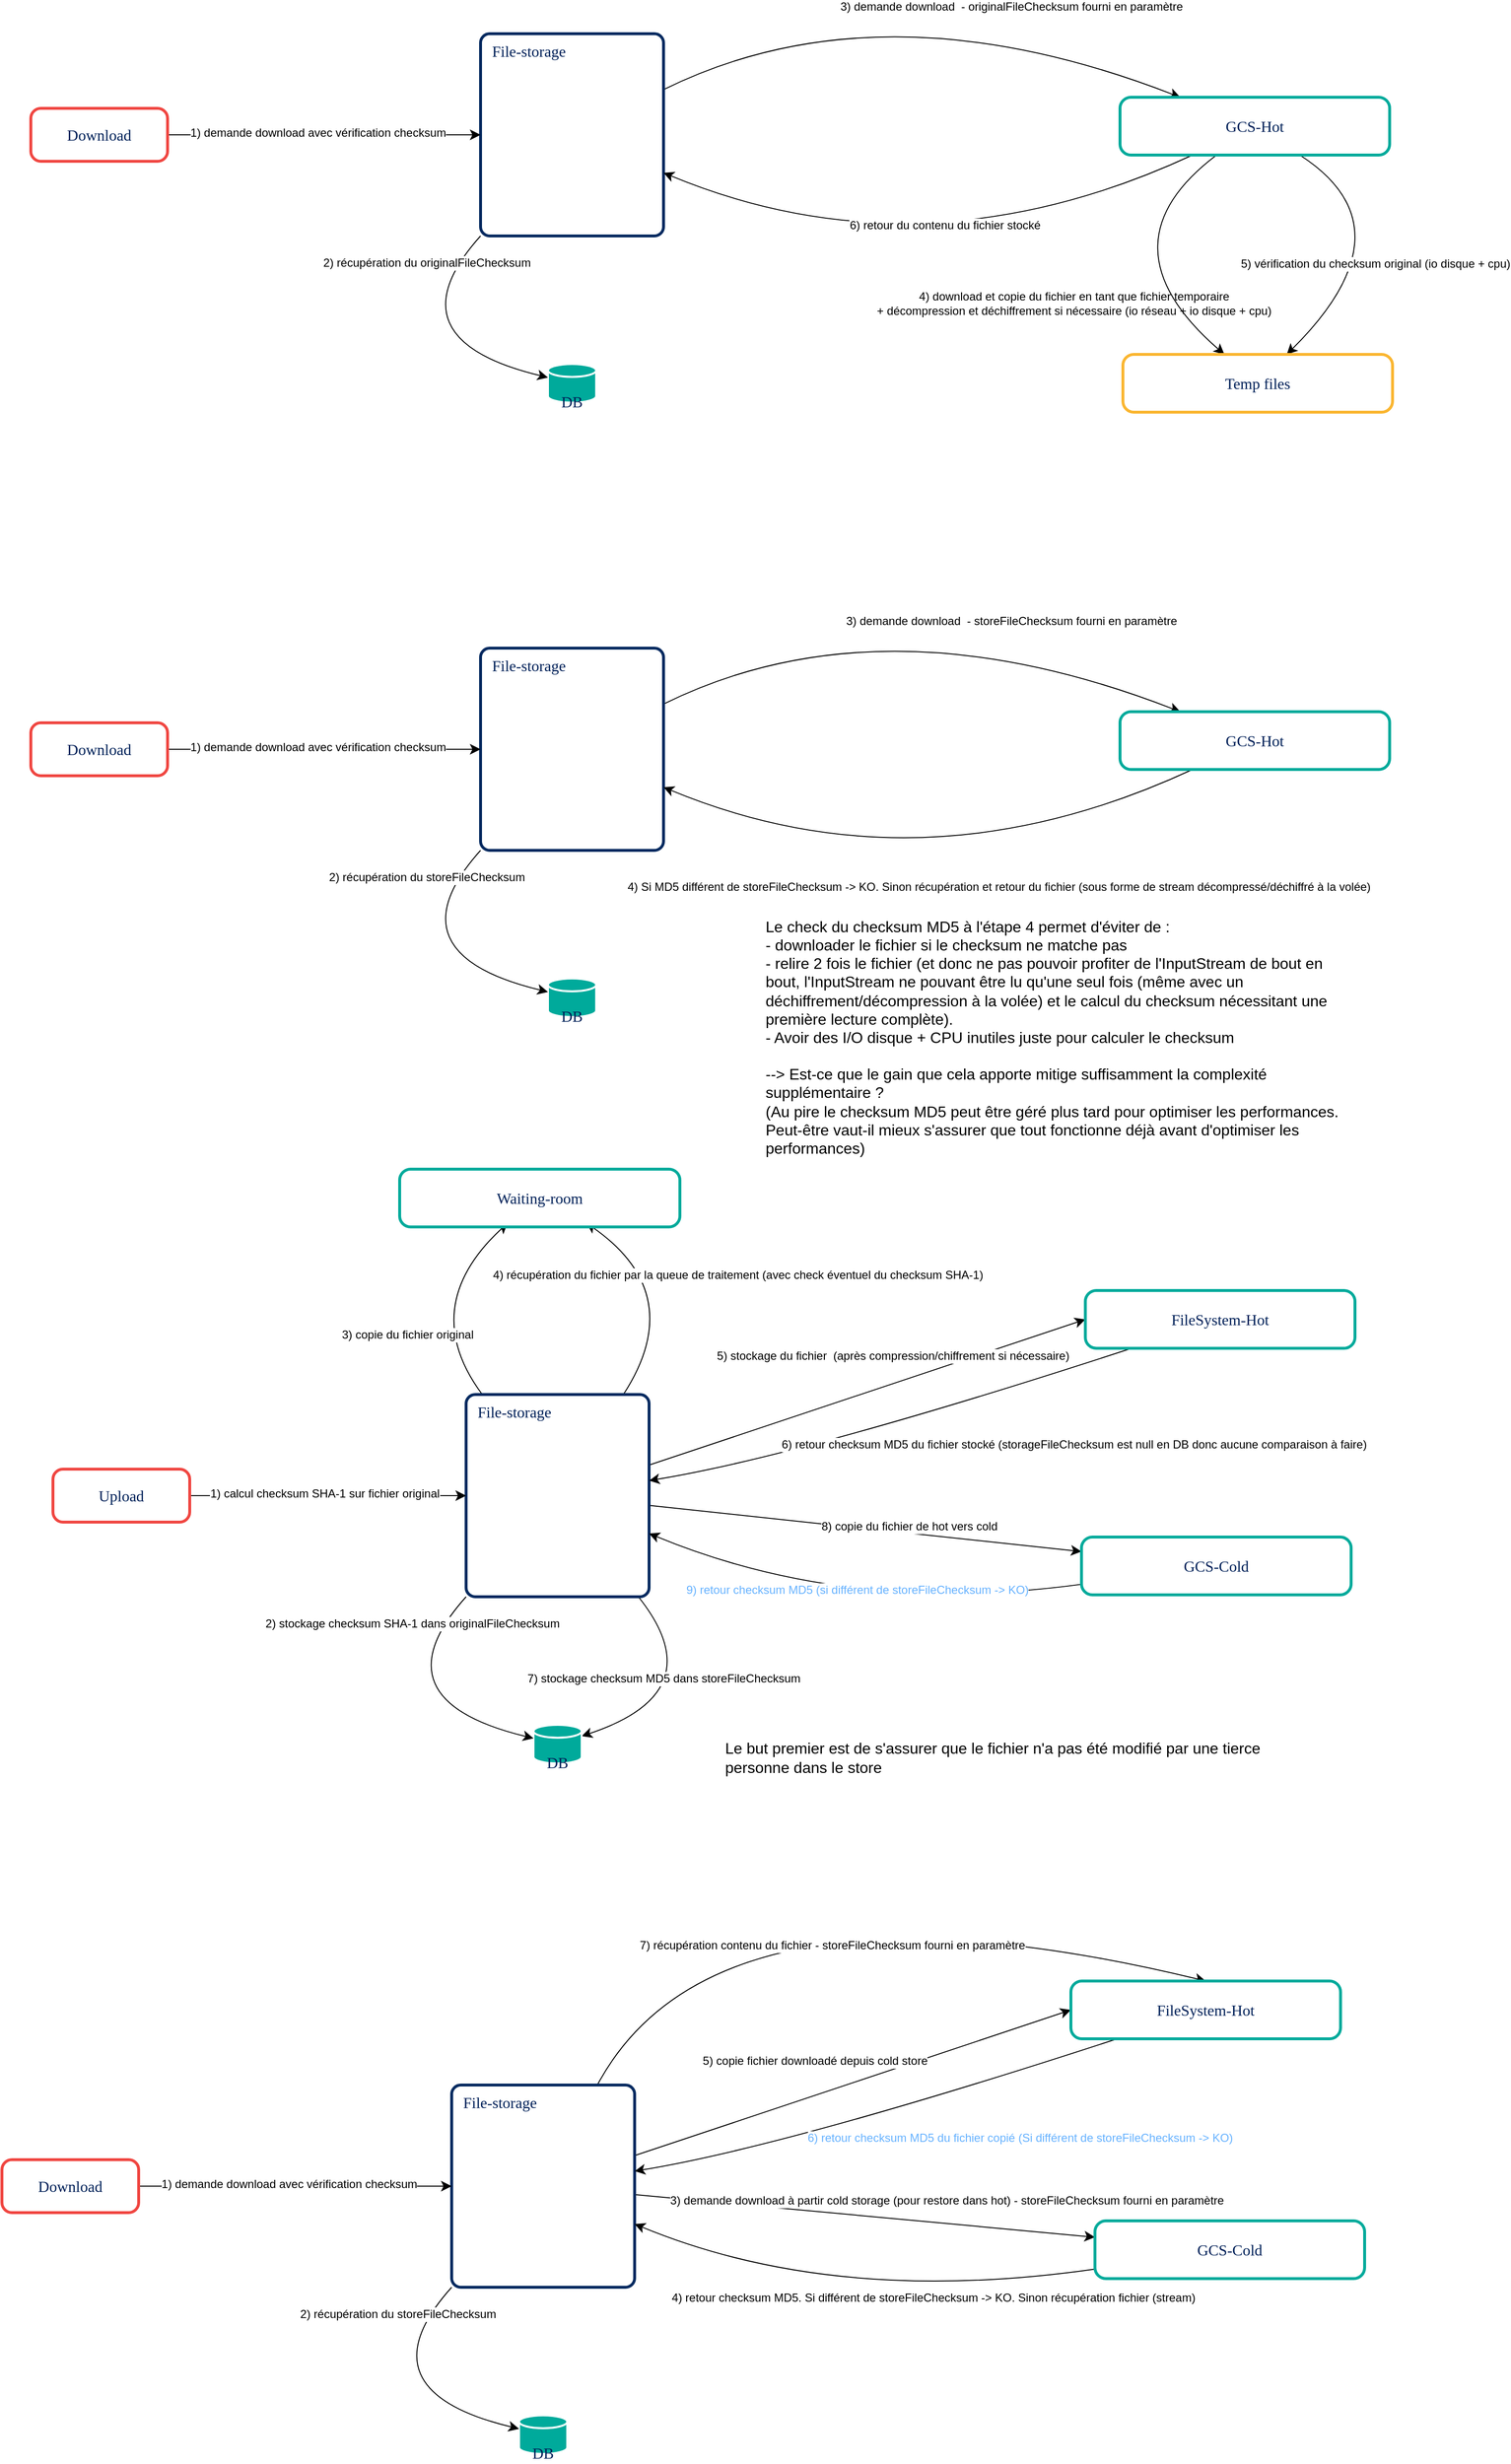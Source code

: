 <mxfile version="24.8.3">
  <diagram name="Page-1" id="aEC1pFzfvVVUaIhpc6jD">
    <mxGraphModel dx="7674" dy="5192" grid="0" gridSize="10" guides="1" tooltips="1" connect="1" arrows="1" fold="1" page="0" pageScale="1" pageWidth="827" pageHeight="1169" math="0" shadow="0">
      <root>
        <mxCell id="0" />
        <mxCell id="1" parent="0" />
        <mxCell id="YbTp-LDWos9JZ0LRHWmP-6" style="edgeStyle=none;curved=1;rounded=0;orthogonalLoop=1;jettySize=auto;html=1;entryX=0;entryY=0.5;entryDx=0;entryDy=0;fontSize=12;startSize=8;endSize=8;" parent="1" source="YbTp-LDWos9JZ0LRHWmP-3" target="YbTp-LDWos9JZ0LRHWmP-4" edge="1">
          <mxGeometry relative="1" as="geometry" />
        </mxCell>
        <mxCell id="YbTp-LDWos9JZ0LRHWmP-19" value="5) stockage du fichier&amp;nbsp; (après compression/chiffrement si nécessaire)" style="edgeLabel;html=1;align=center;verticalAlign=middle;resizable=0;points=[];fontSize=12;" parent="YbTp-LDWos9JZ0LRHWmP-6" vertex="1" connectable="0">
          <mxGeometry x="-0.116" y="1" relative="1" as="geometry">
            <mxPoint x="53" y="-46" as="offset" />
          </mxGeometry>
        </mxCell>
        <mxCell id="YbTp-LDWos9JZ0LRHWmP-17" style="edgeStyle=none;curved=1;rounded=0;orthogonalLoop=1;jettySize=auto;html=1;fontSize=12;startSize=8;endSize=8;entryX=0.385;entryY=0.933;entryDx=0;entryDy=0;entryPerimeter=0;" parent="1" source="YbTp-LDWos9JZ0LRHWmP-3" target="YbTp-LDWos9JZ0LRHWmP-14" edge="1">
          <mxGeometry relative="1" as="geometry">
            <mxPoint x="-4784" y="-2710" as="targetPoint" />
            <Array as="points">
              <mxPoint x="-4912" y="-2627" />
            </Array>
          </mxGeometry>
        </mxCell>
        <mxCell id="YbTp-LDWos9JZ0LRHWmP-18" value="3) copie du fichier original" style="edgeLabel;html=1;align=center;verticalAlign=middle;resizable=0;points=[];fontSize=12;" parent="YbTp-LDWos9JZ0LRHWmP-17" vertex="1" connectable="0">
          <mxGeometry x="0.264" relative="1" as="geometry">
            <mxPoint x="-39" y="55" as="offset" />
          </mxGeometry>
        </mxCell>
        <mxCell id="YbTp-LDWos9JZ0LRHWmP-20" style="edgeStyle=none;curved=1;rounded=0;orthogonalLoop=1;jettySize=auto;html=1;fontSize=12;startSize=8;endSize=8;" parent="1" source="YbTp-LDWos9JZ0LRHWmP-3" target="YbTp-LDWos9JZ0LRHWmP-5" edge="1">
          <mxGeometry relative="1" as="geometry" />
        </mxCell>
        <mxCell id="YbTp-LDWos9JZ0LRHWmP-21" value="8) copie du fichier de hot vers cold" style="edgeLabel;html=1;align=center;verticalAlign=middle;resizable=0;points=[];fontSize=12;" parent="YbTp-LDWos9JZ0LRHWmP-20" vertex="1" connectable="0">
          <mxGeometry x="0.34" y="1" relative="1" as="geometry">
            <mxPoint x="-31" y="-9" as="offset" />
          </mxGeometry>
        </mxCell>
        <mxCell id="YbTp-LDWos9JZ0LRHWmP-29" style="edgeStyle=none;curved=1;rounded=0;orthogonalLoop=1;jettySize=auto;html=1;fontSize=12;startSize=8;endSize=8;" parent="1" source="YbTp-LDWos9JZ0LRHWmP-3" target="YbTp-LDWos9JZ0LRHWmP-23" edge="1">
          <mxGeometry relative="1" as="geometry">
            <Array as="points">
              <mxPoint x="-4603" y="-2227" />
            </Array>
          </mxGeometry>
        </mxCell>
        <mxCell id="YbTp-LDWos9JZ0LRHWmP-30" value="7) stockage checksum MD5 dans storeFileChecksum" style="edgeLabel;html=1;align=center;verticalAlign=middle;resizable=0;points=[];fontSize=12;" parent="YbTp-LDWos9JZ0LRHWmP-29" vertex="1" connectable="0">
          <mxGeometry x="0.269" y="-30" relative="1" as="geometry">
            <mxPoint as="offset" />
          </mxGeometry>
        </mxCell>
        <mxCell id="YbTp-LDWos9JZ0LRHWmP-63" style="edgeStyle=none;curved=1;rounded=0;orthogonalLoop=1;jettySize=auto;html=1;entryX=0.667;entryY=0.933;entryDx=0;entryDy=0;fontSize=12;startSize=8;endSize=8;entryPerimeter=0;" parent="1" source="YbTp-LDWos9JZ0LRHWmP-3" target="YbTp-LDWos9JZ0LRHWmP-14" edge="1">
          <mxGeometry relative="1" as="geometry">
            <Array as="points">
              <mxPoint x="-4630" y="-2640" />
            </Array>
          </mxGeometry>
        </mxCell>
        <mxCell id="YbTp-LDWos9JZ0LRHWmP-64" value="4) récupération du fichier par la queue de traitement (avec check éventuel du checksum SHA-1)" style="edgeLabel;html=1;align=center;verticalAlign=middle;resizable=0;points=[];fontSize=12;" parent="YbTp-LDWos9JZ0LRHWmP-63" vertex="1" connectable="0">
          <mxGeometry x="0.306" y="24" relative="1" as="geometry">
            <mxPoint x="98" y="-16" as="offset" />
          </mxGeometry>
        </mxCell>
        <mxCell id="YbTp-LDWos9JZ0LRHWmP-3" value="File-storage" style="rounded=1;whiteSpace=wrap;html=1;strokeColor=#042a60;strokeWidth=3;arcSize=5;fontFamily=Poppins;fontSource=https%3A%2F%2Ffonts.googleapis.com%2Fcss%3Ffamily%3DPoppins;fontSize=16;fontColor=#002058;fontStyle=0;labelBackgroundColor=none;labelBorderColor=none;verticalAlign=top;align=left;spacingRight=0;spacingLeft=10;spacingTop=2;fillColor=#FFFFFF;" parent="1" vertex="1">
          <mxGeometry x="-4861" y="-2536" width="190" height="210" as="geometry" />
        </mxCell>
        <mxCell id="YbTp-LDWos9JZ0LRHWmP-22" style="edgeStyle=none;curved=1;rounded=0;orthogonalLoop=1;jettySize=auto;html=1;fontSize=12;startSize=8;endSize=8;" parent="1" source="YbTp-LDWos9JZ0LRHWmP-4" target="YbTp-LDWos9JZ0LRHWmP-3" edge="1">
          <mxGeometry relative="1" as="geometry">
            <Array as="points">
              <mxPoint x="-4510" y="-2473" />
            </Array>
          </mxGeometry>
        </mxCell>
        <mxCell id="YbTp-LDWos9JZ0LRHWmP-28" value="6) retour checksum MD5 du fichier stocké (storageFileChecksum est null en DB donc aucune comparaison à faire)" style="edgeLabel;html=1;align=center;verticalAlign=middle;resizable=0;points=[];fontSize=12;" parent="YbTp-LDWos9JZ0LRHWmP-22" vertex="1" connectable="0">
          <mxGeometry x="-0.277" relative="1" as="geometry">
            <mxPoint x="119" y="41" as="offset" />
          </mxGeometry>
        </mxCell>
        <mxCell id="YbTp-LDWos9JZ0LRHWmP-4" value="FileSystem-Hot" style="rounded=1;whiteSpace=wrap;html=1;strokeColor=#00AA9B;strokeWidth=3;arcSize=19;fontFamily=Poppins;fontSource=https%3A%2F%2Ffonts.googleapis.com%2Fcss%3Ffamily%3DPoppins;fontSize=16;fontColor=#002058;fontStyle=0;labelBackgroundColor=none;labelBorderColor=none;" parent="1" vertex="1">
          <mxGeometry x="-4218" y="-2644" width="280" height="60" as="geometry" />
        </mxCell>
        <mxCell id="YbTp-LDWos9JZ0LRHWmP-31" style="edgeStyle=none;curved=1;rounded=0;orthogonalLoop=1;jettySize=auto;html=1;fontSize=12;startSize=8;endSize=8;" parent="1" source="YbTp-LDWos9JZ0LRHWmP-5" target="YbTp-LDWos9JZ0LRHWmP-3" edge="1">
          <mxGeometry relative="1" as="geometry">
            <Array as="points">
              <mxPoint x="-4464" y="-2306" />
            </Array>
          </mxGeometry>
        </mxCell>
        <mxCell id="YbTp-LDWos9JZ0LRHWmP-32" value="9) retour checksum MD5 (si différent de storeFileChecksum -&amp;gt; KO)" style="edgeLabel;html=1;align=center;verticalAlign=middle;resizable=0;points=[];fontSize=12;fontColor=#66B2FF;" parent="YbTp-LDWos9JZ0LRHWmP-31" vertex="1" connectable="0">
          <mxGeometry x="-0.011" y="-26" relative="1" as="geometry">
            <mxPoint as="offset" />
          </mxGeometry>
        </mxCell>
        <mxCell id="YbTp-LDWos9JZ0LRHWmP-5" value="GCS-Cold" style="rounded=1;whiteSpace=wrap;html=1;strokeColor=#00AA9B;strokeWidth=3;arcSize=19;fontFamily=Poppins;fontSource=https%3A%2F%2Ffonts.googleapis.com%2Fcss%3Ffamily%3DPoppins;fontSize=16;fontColor=#002058;fontStyle=0;labelBackgroundColor=none;labelBorderColor=none;" parent="1" vertex="1">
          <mxGeometry x="-4222" y="-2388" width="280" height="60" as="geometry" />
        </mxCell>
        <mxCell id="YbTp-LDWos9JZ0LRHWmP-15" style="edgeStyle=none;curved=1;rounded=0;orthogonalLoop=1;jettySize=auto;html=1;fontSize=12;startSize=8;endSize=8;" parent="1" source="YbTp-LDWos9JZ0LRHWmP-13" target="YbTp-LDWos9JZ0LRHWmP-3" edge="1">
          <mxGeometry relative="1" as="geometry" />
        </mxCell>
        <mxCell id="YbTp-LDWos9JZ0LRHWmP-16" value="1) calcul checksum SHA-1 sur fichier original" style="edgeLabel;html=1;align=center;verticalAlign=middle;resizable=0;points=[];fontSize=12;" parent="YbTp-LDWos9JZ0LRHWmP-15" vertex="1" connectable="0">
          <mxGeometry x="0.36" y="-2" relative="1" as="geometry">
            <mxPoint x="-55" y="-4" as="offset" />
          </mxGeometry>
        </mxCell>
        <mxCell id="YbTp-LDWos9JZ0LRHWmP-13" value="Upload" style="rounded=1;whiteSpace=wrap;html=1;strokeColor=#F04641;strokeWidth=3;arcSize=19;fontFamily=Poppins;fontSource=https%3A%2F%2Ffonts.googleapis.com%2Fcss%3Ffamily%3DPoppins;fontSize=16;fontColor=#002058;fontStyle=0;labelBackgroundColor=none;labelBorderColor=none;" parent="1" vertex="1">
          <mxGeometry x="-5290" y="-2458.5" width="142" height="55" as="geometry" />
        </mxCell>
        <mxCell id="YbTp-LDWos9JZ0LRHWmP-14" value="Waiting-room" style="rounded=1;whiteSpace=wrap;html=1;strokeColor=#00AA9B;strokeWidth=3;arcSize=19;fontFamily=Poppins;fontSource=https%3A%2F%2Ffonts.googleapis.com%2Fcss%3Ffamily%3DPoppins;fontSize=16;fontColor=#002058;fontStyle=0;labelBackgroundColor=none;labelBorderColor=none;" parent="1" vertex="1">
          <mxGeometry x="-4930" y="-2770" width="291" height="60" as="geometry" />
        </mxCell>
        <mxCell id="YbTp-LDWos9JZ0LRHWmP-23" value="" style="strokeWidth=2;html=1;shape=mxgraph.flowchart.database;whiteSpace=wrap;rounded=1;fontFamily=Helvetica;fontSource=https%3A%2F%2Ffonts.googleapis.com%2Fcss%3Ffamily%3DAverage%2BSans;fontSize=12;fontColor=default;fontStyle=0;strokeColor=#FFFFFF;arcSize=50;fillColor=#00AA9B;" parent="1" vertex="1">
          <mxGeometry x="-4791" y="-2193" width="50" height="40" as="geometry" />
        </mxCell>
        <mxCell id="YbTp-LDWos9JZ0LRHWmP-24" value="DB" style="text;html=1;strokeColor=none;fillColor=none;align=center;verticalAlign=middle;whiteSpace=wrap;rounded=0;fontFamily=Poppins;fontSource=https%3A%2F%2Ffonts.googleapis.com%2Fcss%3Ffamily%3DPoppins;fontColor=#002058;fontSize=16;fontStyle=0" parent="1" vertex="1">
          <mxGeometry x="-4806" y="-2164" width="80" height="20" as="geometry" />
        </mxCell>
        <mxCell id="YbTp-LDWos9JZ0LRHWmP-26" style="edgeStyle=none;curved=1;rounded=0;orthogonalLoop=1;jettySize=auto;html=1;fontSize=12;startSize=8;endSize=8;exitX=0;exitY=1;exitDx=0;exitDy=0;" parent="1" source="YbTp-LDWos9JZ0LRHWmP-3" target="YbTp-LDWos9JZ0LRHWmP-23" edge="1">
          <mxGeometry relative="1" as="geometry">
            <mxPoint x="-4894.91" y="-2315" as="sourcePoint" />
            <mxPoint x="-4827" y="-2182" as="targetPoint" />
            <Array as="points">
              <mxPoint x="-4957" y="-2219" />
            </Array>
          </mxGeometry>
        </mxCell>
        <mxCell id="YbTp-LDWos9JZ0LRHWmP-27" value="2) stockage checksum SHA-1 dans originalFileChecksum" style="edgeLabel;html=1;align=center;verticalAlign=middle;resizable=0;points=[];fontSize=12;" parent="YbTp-LDWos9JZ0LRHWmP-26" vertex="1" connectable="0">
          <mxGeometry x="-0.324" y="3" relative="1" as="geometry">
            <mxPoint x="13" y="-54" as="offset" />
          </mxGeometry>
        </mxCell>
        <mxCell id="YbTp-LDWos9JZ0LRHWmP-36" style="edgeStyle=none;curved=1;rounded=0;orthogonalLoop=1;jettySize=auto;html=1;entryX=0;entryY=0.5;entryDx=0;entryDy=0;fontSize=12;startSize=8;endSize=8;" parent="1" source="YbTp-LDWos9JZ0LRHWmP-44" target="YbTp-LDWos9JZ0LRHWmP-47" edge="1">
          <mxGeometry relative="1" as="geometry" />
        </mxCell>
        <mxCell id="YbTp-LDWos9JZ0LRHWmP-37" value="5) copie fichier downloadé depuis cold store" style="edgeLabel;html=1;align=center;verticalAlign=middle;resizable=0;points=[];fontSize=12;" parent="YbTp-LDWos9JZ0LRHWmP-36" vertex="1" connectable="0">
          <mxGeometry x="-0.116" y="1" relative="1" as="geometry">
            <mxPoint x="-13" y="-31" as="offset" />
          </mxGeometry>
        </mxCell>
        <mxCell id="YbTp-LDWos9JZ0LRHWmP-40" style="edgeStyle=none;curved=1;rounded=0;orthogonalLoop=1;jettySize=auto;html=1;fontSize=12;startSize=8;endSize=8;" parent="1" source="YbTp-LDWos9JZ0LRHWmP-44" target="YbTp-LDWos9JZ0LRHWmP-50" edge="1">
          <mxGeometry relative="1" as="geometry" />
        </mxCell>
        <mxCell id="YbTp-LDWos9JZ0LRHWmP-41" value="3) demande download à partir cold storage (pour restore dans hot) - storeFileChecksum fourni en paramètre" style="edgeLabel;html=1;align=center;verticalAlign=middle;resizable=0;points=[];fontSize=12;" parent="YbTp-LDWos9JZ0LRHWmP-40" vertex="1" connectable="0">
          <mxGeometry x="0.34" y="1" relative="1" as="geometry">
            <mxPoint x="4" y="-23" as="offset" />
          </mxGeometry>
        </mxCell>
        <mxCell id="YbTp-LDWos9JZ0LRHWmP-65" style="edgeStyle=none;curved=1;rounded=0;orthogonalLoop=1;jettySize=auto;html=1;entryX=0.5;entryY=0;entryDx=0;entryDy=0;fontSize=12;startSize=8;endSize=8;" parent="1" source="YbTp-LDWos9JZ0LRHWmP-44" target="YbTp-LDWos9JZ0LRHWmP-47" edge="1">
          <mxGeometry relative="1" as="geometry">
            <Array as="points">
              <mxPoint x="-4601" y="-2050" />
            </Array>
          </mxGeometry>
        </mxCell>
        <mxCell id="YbTp-LDWos9JZ0LRHWmP-66" value="7) récupération contenu du fichier - storeFileChecksum fourni en paramètre" style="edgeLabel;html=1;align=center;verticalAlign=middle;resizable=0;points=[];fontSize=12;" parent="YbTp-LDWos9JZ0LRHWmP-65" vertex="1" connectable="0">
          <mxGeometry x="0.017" y="-55" relative="1" as="geometry">
            <mxPoint as="offset" />
          </mxGeometry>
        </mxCell>
        <mxCell id="YbTp-LDWos9JZ0LRHWmP-44" value="File-storage" style="rounded=1;whiteSpace=wrap;html=1;strokeColor=#042a60;strokeWidth=3;arcSize=5;fontFamily=Poppins;fontSource=https%3A%2F%2Ffonts.googleapis.com%2Fcss%3Ffamily%3DPoppins;fontSize=16;fontColor=#002058;fontStyle=0;labelBackgroundColor=none;labelBorderColor=none;verticalAlign=top;align=left;spacingRight=0;spacingLeft=10;spacingTop=2;fillColor=#FFFFFF;" parent="1" vertex="1">
          <mxGeometry x="-4876" y="-1819" width="190" height="210" as="geometry" />
        </mxCell>
        <mxCell id="YbTp-LDWos9JZ0LRHWmP-45" style="edgeStyle=none;curved=1;rounded=0;orthogonalLoop=1;jettySize=auto;html=1;fontSize=12;startSize=8;endSize=8;" parent="1" source="YbTp-LDWos9JZ0LRHWmP-47" target="YbTp-LDWos9JZ0LRHWmP-44" edge="1">
          <mxGeometry relative="1" as="geometry">
            <Array as="points">
              <mxPoint x="-4525" y="-1756" />
            </Array>
          </mxGeometry>
        </mxCell>
        <mxCell id="YbTp-LDWos9JZ0LRHWmP-46" value="6) retour checksum MD5 du fichier copié (Si différent de storeFileChecksum -&amp;gt; KO)" style="edgeLabel;html=1;align=center;verticalAlign=middle;resizable=0;points=[];fontSize=12;fontColor=#66B2FF;" parent="YbTp-LDWos9JZ0LRHWmP-45" vertex="1" connectable="0">
          <mxGeometry x="-0.277" relative="1" as="geometry">
            <mxPoint x="78" y="44" as="offset" />
          </mxGeometry>
        </mxCell>
        <mxCell id="YbTp-LDWos9JZ0LRHWmP-47" value="FileSystem-Hot" style="rounded=1;whiteSpace=wrap;html=1;strokeColor=#00AA9B;strokeWidth=3;arcSize=19;fontFamily=Poppins;fontSource=https%3A%2F%2Ffonts.googleapis.com%2Fcss%3Ffamily%3DPoppins;fontSize=16;fontColor=#002058;fontStyle=0;labelBackgroundColor=none;labelBorderColor=none;" parent="1" vertex="1">
          <mxGeometry x="-4233" y="-1927" width="280" height="60" as="geometry" />
        </mxCell>
        <mxCell id="YbTp-LDWos9JZ0LRHWmP-48" style="edgeStyle=none;curved=1;rounded=0;orthogonalLoop=1;jettySize=auto;html=1;fontSize=12;startSize=8;endSize=8;" parent="1" source="YbTp-LDWos9JZ0LRHWmP-50" target="YbTp-LDWos9JZ0LRHWmP-44" edge="1">
          <mxGeometry relative="1" as="geometry">
            <Array as="points">
              <mxPoint x="-4479" y="-1589" />
            </Array>
          </mxGeometry>
        </mxCell>
        <mxCell id="YbTp-LDWos9JZ0LRHWmP-49" value="4) retour checksum MD5. Si différent de storeFileChecksum -&amp;gt; KO. Sinon récupération fichier (stream)" style="edgeLabel;html=1;align=center;verticalAlign=middle;resizable=0;points=[];fontSize=12;" parent="YbTp-LDWos9JZ0LRHWmP-48" vertex="1" connectable="0">
          <mxGeometry x="-0.011" y="-26" relative="1" as="geometry">
            <mxPoint x="79" y="20" as="offset" />
          </mxGeometry>
        </mxCell>
        <mxCell id="YbTp-LDWos9JZ0LRHWmP-50" value="GCS-Cold" style="rounded=1;whiteSpace=wrap;html=1;strokeColor=#00AA9B;strokeWidth=3;arcSize=19;fontFamily=Poppins;fontSource=https%3A%2F%2Ffonts.googleapis.com%2Fcss%3Ffamily%3DPoppins;fontSize=16;fontColor=#002058;fontStyle=0;labelBackgroundColor=none;labelBorderColor=none;" parent="1" vertex="1">
          <mxGeometry x="-4208" y="-1678" width="280" height="60" as="geometry" />
        </mxCell>
        <mxCell id="YbTp-LDWos9JZ0LRHWmP-51" style="edgeStyle=none;curved=1;rounded=0;orthogonalLoop=1;jettySize=auto;html=1;fontSize=12;startSize=8;endSize=8;" parent="1" source="YbTp-LDWos9JZ0LRHWmP-53" target="YbTp-LDWos9JZ0LRHWmP-44" edge="1">
          <mxGeometry relative="1" as="geometry" />
        </mxCell>
        <mxCell id="YbTp-LDWos9JZ0LRHWmP-52" value="1) demande download avec vérification checksum" style="edgeLabel;html=1;align=center;verticalAlign=middle;resizable=0;points=[];fontSize=12;" parent="YbTp-LDWos9JZ0LRHWmP-51" vertex="1" connectable="0">
          <mxGeometry x="0.36" y="-2" relative="1" as="geometry">
            <mxPoint x="-65" y="-4" as="offset" />
          </mxGeometry>
        </mxCell>
        <mxCell id="YbTp-LDWos9JZ0LRHWmP-53" value="Download" style="rounded=1;whiteSpace=wrap;html=1;strokeColor=#F04641;strokeWidth=3;arcSize=19;fontFamily=Poppins;fontSource=https%3A%2F%2Ffonts.googleapis.com%2Fcss%3Ffamily%3DPoppins;fontSize=16;fontColor=#002058;fontStyle=0;labelBackgroundColor=none;labelBorderColor=none;" parent="1" vertex="1">
          <mxGeometry x="-5343" y="-1741.5" width="142" height="55" as="geometry" />
        </mxCell>
        <mxCell id="YbTp-LDWos9JZ0LRHWmP-55" value="" style="strokeWidth=2;html=1;shape=mxgraph.flowchart.database;whiteSpace=wrap;rounded=1;fontFamily=Helvetica;fontSource=https%3A%2F%2Ffonts.googleapis.com%2Fcss%3Ffamily%3DAverage%2BSans;fontSize=12;fontColor=default;fontStyle=0;strokeColor=#FFFFFF;arcSize=50;fillColor=#00AA9B;" parent="1" vertex="1">
          <mxGeometry x="-4806" y="-1476" width="50" height="40" as="geometry" />
        </mxCell>
        <mxCell id="YbTp-LDWos9JZ0LRHWmP-56" value="DB" style="text;html=1;strokeColor=none;fillColor=none;align=center;verticalAlign=middle;whiteSpace=wrap;rounded=0;fontFamily=Poppins;fontSource=https%3A%2F%2Ffonts.googleapis.com%2Fcss%3Ffamily%3DPoppins;fontColor=#002058;fontSize=16;fontStyle=0" parent="1" vertex="1">
          <mxGeometry x="-4821" y="-1447" width="80" height="20" as="geometry" />
        </mxCell>
        <mxCell id="YbTp-LDWos9JZ0LRHWmP-57" style="edgeStyle=none;curved=1;rounded=0;orthogonalLoop=1;jettySize=auto;html=1;fontSize=12;startSize=8;endSize=8;exitX=0;exitY=1;exitDx=0;exitDy=0;" parent="1" source="YbTp-LDWos9JZ0LRHWmP-44" target="YbTp-LDWos9JZ0LRHWmP-55" edge="1">
          <mxGeometry relative="1" as="geometry">
            <mxPoint x="-4909.91" y="-1598" as="sourcePoint" />
            <mxPoint x="-4842" y="-1465" as="targetPoint" />
            <Array as="points">
              <mxPoint x="-4972" y="-1502" />
            </Array>
          </mxGeometry>
        </mxCell>
        <mxCell id="YbTp-LDWos9JZ0LRHWmP-58" value="2) récupération du storeFileChecksum" style="edgeLabel;html=1;align=center;verticalAlign=middle;resizable=0;points=[];fontSize=12;" parent="YbTp-LDWos9JZ0LRHWmP-57" vertex="1" connectable="0">
          <mxGeometry x="-0.324" y="3" relative="1" as="geometry">
            <mxPoint x="13" y="-54" as="offset" />
          </mxGeometry>
        </mxCell>
        <mxCell id="YbTp-LDWos9JZ0LRHWmP-69" style="edgeStyle=none;curved=1;rounded=0;orthogonalLoop=1;jettySize=auto;html=1;fontSize=12;startSize=8;endSize=8;" parent="1" source="YbTp-LDWos9JZ0LRHWmP-71" target="YbTp-LDWos9JZ0LRHWmP-77" edge="1">
          <mxGeometry relative="1" as="geometry">
            <Array as="points">
              <mxPoint x="-4429" y="-3365" />
            </Array>
          </mxGeometry>
        </mxCell>
        <mxCell id="YbTp-LDWos9JZ0LRHWmP-70" value="3) demande download&amp;nbsp; - storeFileChecksum fourni en paramètre" style="edgeLabel;html=1;align=center;verticalAlign=middle;resizable=0;points=[];fontSize=12;" parent="YbTp-LDWos9JZ0LRHWmP-69" vertex="1" connectable="0">
          <mxGeometry x="0.34" y="1" relative="1" as="geometry">
            <mxPoint x="4" y="-23" as="offset" />
          </mxGeometry>
        </mxCell>
        <mxCell id="YbTp-LDWos9JZ0LRHWmP-71" value="File-storage" style="rounded=1;whiteSpace=wrap;html=1;strokeColor=#042a60;strokeWidth=3;arcSize=5;fontFamily=Poppins;fontSource=https%3A%2F%2Ffonts.googleapis.com%2Fcss%3Ffamily%3DPoppins;fontSize=16;fontColor=#002058;fontStyle=0;labelBackgroundColor=none;labelBorderColor=none;verticalAlign=top;align=left;spacingRight=0;spacingLeft=10;spacingTop=2;fillColor=#FFFFFF;" parent="1" vertex="1">
          <mxGeometry x="-4846" y="-3311" width="190" height="210" as="geometry" />
        </mxCell>
        <mxCell id="YbTp-LDWos9JZ0LRHWmP-75" style="edgeStyle=none;curved=1;rounded=0;orthogonalLoop=1;jettySize=auto;html=1;fontSize=12;startSize=8;endSize=8;" parent="1" source="YbTp-LDWos9JZ0LRHWmP-77" target="YbTp-LDWos9JZ0LRHWmP-71" edge="1">
          <mxGeometry relative="1" as="geometry">
            <Array as="points">
              <mxPoint x="-4387" y="-3055" />
            </Array>
          </mxGeometry>
        </mxCell>
        <mxCell id="YbTp-LDWos9JZ0LRHWmP-76" value="4) Si MD5 différent de storeFileChecksum -&amp;gt; KO. Sinon récupération et retour du fichier (sous forme de stream décompressé/déchiffré à la volée)" style="edgeLabel;html=1;align=center;verticalAlign=middle;resizable=0;points=[];fontSize=12;" parent="YbTp-LDWos9JZ0LRHWmP-75" vertex="1" connectable="0">
          <mxGeometry x="-0.011" y="-26" relative="1" as="geometry">
            <mxPoint x="79" y="20" as="offset" />
          </mxGeometry>
        </mxCell>
        <mxCell id="YbTp-LDWos9JZ0LRHWmP-77" value="GCS-Hot" style="rounded=1;whiteSpace=wrap;html=1;strokeColor=#00AA9B;strokeWidth=3;arcSize=19;fontFamily=Poppins;fontSource=https%3A%2F%2Ffonts.googleapis.com%2Fcss%3Ffamily%3DPoppins;fontSize=16;fontColor=#002058;fontStyle=0;labelBackgroundColor=none;labelBorderColor=none;" parent="1" vertex="1">
          <mxGeometry x="-4182" y="-3245" width="280" height="60" as="geometry" />
        </mxCell>
        <mxCell id="YbTp-LDWos9JZ0LRHWmP-78" style="edgeStyle=none;curved=1;rounded=0;orthogonalLoop=1;jettySize=auto;html=1;fontSize=12;startSize=8;endSize=8;" parent="1" source="YbTp-LDWos9JZ0LRHWmP-80" target="YbTp-LDWos9JZ0LRHWmP-71" edge="1">
          <mxGeometry relative="1" as="geometry" />
        </mxCell>
        <mxCell id="YbTp-LDWos9JZ0LRHWmP-79" value="1) demande download avec vérification checksum" style="edgeLabel;html=1;align=center;verticalAlign=middle;resizable=0;points=[];fontSize=12;" parent="YbTp-LDWos9JZ0LRHWmP-78" vertex="1" connectable="0">
          <mxGeometry x="0.36" y="-2" relative="1" as="geometry">
            <mxPoint x="-65" y="-4" as="offset" />
          </mxGeometry>
        </mxCell>
        <mxCell id="YbTp-LDWos9JZ0LRHWmP-80" value="Download" style="rounded=1;whiteSpace=wrap;html=1;strokeColor=#F04641;strokeWidth=3;arcSize=19;fontFamily=Poppins;fontSource=https%3A%2F%2Ffonts.googleapis.com%2Fcss%3Ffamily%3DPoppins;fontSize=16;fontColor=#002058;fontStyle=0;labelBackgroundColor=none;labelBorderColor=none;" parent="1" vertex="1">
          <mxGeometry x="-5313" y="-3233.5" width="142" height="55" as="geometry" />
        </mxCell>
        <mxCell id="YbTp-LDWos9JZ0LRHWmP-81" value="" style="strokeWidth=2;html=1;shape=mxgraph.flowchart.database;whiteSpace=wrap;rounded=1;fontFamily=Helvetica;fontSource=https%3A%2F%2Ffonts.googleapis.com%2Fcss%3Ffamily%3DAverage%2BSans;fontSize=12;fontColor=default;fontStyle=0;strokeColor=#FFFFFF;arcSize=50;fillColor=#00AA9B;" parent="1" vertex="1">
          <mxGeometry x="-4776" y="-2968" width="50" height="40" as="geometry" />
        </mxCell>
        <mxCell id="YbTp-LDWos9JZ0LRHWmP-82" value="DB" style="text;html=1;strokeColor=none;fillColor=none;align=center;verticalAlign=middle;whiteSpace=wrap;rounded=0;fontFamily=Poppins;fontSource=https%3A%2F%2Ffonts.googleapis.com%2Fcss%3Ffamily%3DPoppins;fontColor=#002058;fontSize=16;fontStyle=0" parent="1" vertex="1">
          <mxGeometry x="-4791" y="-2939" width="80" height="20" as="geometry" />
        </mxCell>
        <mxCell id="YbTp-LDWos9JZ0LRHWmP-83" style="edgeStyle=none;curved=1;rounded=0;orthogonalLoop=1;jettySize=auto;html=1;fontSize=12;startSize=8;endSize=8;exitX=0;exitY=1;exitDx=0;exitDy=0;" parent="1" source="YbTp-LDWos9JZ0LRHWmP-71" target="YbTp-LDWos9JZ0LRHWmP-81" edge="1">
          <mxGeometry relative="1" as="geometry">
            <mxPoint x="-4879.91" y="-3090" as="sourcePoint" />
            <mxPoint x="-4812" y="-2957" as="targetPoint" />
            <Array as="points">
              <mxPoint x="-4942" y="-2994" />
            </Array>
          </mxGeometry>
        </mxCell>
        <mxCell id="YbTp-LDWos9JZ0LRHWmP-84" value="2) récupération du storeFileChecksum" style="edgeLabel;html=1;align=center;verticalAlign=middle;resizable=0;points=[];fontSize=12;" parent="YbTp-LDWos9JZ0LRHWmP-83" vertex="1" connectable="0">
          <mxGeometry x="-0.324" y="3" relative="1" as="geometry">
            <mxPoint x="13" y="-54" as="offset" />
          </mxGeometry>
        </mxCell>
        <mxCell id="YbTp-LDWos9JZ0LRHWmP-86" value="Le check du checksum MD5 à l&#39;étape 4 permet d&#39;éviter de : &lt;br&gt;&lt;div&gt;- downloader le fichier si le checksum ne matche pas&lt;/div&gt;&lt;div&gt;- relire 2 fois le fichier (et donc ne pas pouvoir profiter de l&#39;InputStream de bout en bout, l&#39;InputStream ne pouvant être lu qu&#39;une seul fois (même avec un déchiffrement/décompression à la volée) et le calcul du checksum nécessitant une première lecture complète).&lt;br&gt;- Avoir des I/O disque + CPU inutiles juste pour calculer le checksum&lt;br&gt;&lt;/div&gt;&lt;div&gt;&lt;br&gt;&lt;/div&gt;&lt;div&gt;--&amp;gt; Est-ce que le gain que cela apporte mitige suffisamment la complexité supplémentaire ?&lt;br&gt;(Au pire le checksum MD5 peut être géré plus tard pour optimiser les performances. Peut-être vaut-il mieux s&#39;assurer que tout fonctionne déjà avant d&#39;optimiser les performances)&lt;br&gt;&lt;/div&gt;" style="text;strokeColor=none;fillColor=none;html=1;align=left;verticalAlign=middle;whiteSpace=wrap;rounded=0;fontSize=16;" parent="1" vertex="1">
          <mxGeometry x="-4552" y="-2922" width="612" height="30" as="geometry" />
        </mxCell>
        <mxCell id="YbTp-LDWos9JZ0LRHWmP-87" value="Le but premier est de s&#39;assurer que le fichier n&#39;a pas été modifié par une tierce personne dans le store" style="text;strokeColor=none;fillColor=none;html=1;align=left;verticalAlign=middle;whiteSpace=wrap;rounded=0;fontSize=16;" parent="1" vertex="1">
          <mxGeometry x="-4594" y="-2174" width="612" height="30" as="geometry" />
        </mxCell>
        <mxCell id="YbTp-LDWos9JZ0LRHWmP-88" style="edgeStyle=none;curved=1;rounded=0;orthogonalLoop=1;jettySize=auto;html=1;fontSize=12;startSize=8;endSize=8;" parent="1" source="YbTp-LDWos9JZ0LRHWmP-90" target="YbTp-LDWos9JZ0LRHWmP-93" edge="1">
          <mxGeometry relative="1" as="geometry">
            <Array as="points">
              <mxPoint x="-4429" y="-4003" />
            </Array>
          </mxGeometry>
        </mxCell>
        <mxCell id="YbTp-LDWos9JZ0LRHWmP-89" value="3) demande download&amp;nbsp; - originalFileChecksum fourni en paramètre" style="edgeLabel;html=1;align=center;verticalAlign=middle;resizable=0;points=[];fontSize=12;" parent="YbTp-LDWos9JZ0LRHWmP-88" vertex="1" connectable="0">
          <mxGeometry x="0.34" y="1" relative="1" as="geometry">
            <mxPoint x="4" y="-23" as="offset" />
          </mxGeometry>
        </mxCell>
        <mxCell id="YbTp-LDWos9JZ0LRHWmP-90" value="File-storage" style="rounded=1;whiteSpace=wrap;html=1;strokeColor=#042a60;strokeWidth=3;arcSize=5;fontFamily=Poppins;fontSource=https%3A%2F%2Ffonts.googleapis.com%2Fcss%3Ffamily%3DPoppins;fontSize=16;fontColor=#002058;fontStyle=0;labelBackgroundColor=none;labelBorderColor=none;verticalAlign=top;align=left;spacingRight=0;spacingLeft=10;spacingTop=2;fillColor=#FFFFFF;" parent="1" vertex="1">
          <mxGeometry x="-4846" y="-3949" width="190" height="210" as="geometry" />
        </mxCell>
        <mxCell id="YbTp-LDWos9JZ0LRHWmP-91" style="edgeStyle=none;curved=1;rounded=0;orthogonalLoop=1;jettySize=auto;html=1;fontSize=12;startSize=8;endSize=8;" parent="1" source="YbTp-LDWos9JZ0LRHWmP-93" target="YbTp-LDWos9JZ0LRHWmP-90" edge="1">
          <mxGeometry relative="1" as="geometry">
            <Array as="points">
              <mxPoint x="-4387" y="-3693" />
            </Array>
          </mxGeometry>
        </mxCell>
        <mxCell id="YbTp-LDWos9JZ0LRHWmP-102" value="6) retour du contenu du fichier stocké" style="edgeLabel;html=1;align=center;verticalAlign=middle;resizable=0;points=[];fontSize=12;" parent="YbTp-LDWos9JZ0LRHWmP-91" vertex="1" connectable="0">
          <mxGeometry x="-0.118" y="-43" relative="1" as="geometry">
            <mxPoint as="offset" />
          </mxGeometry>
        </mxCell>
        <mxCell id="YbTp-LDWos9JZ0LRHWmP-125" style="edgeStyle=none;curved=1;rounded=0;orthogonalLoop=1;jettySize=auto;html=1;fontSize=12;startSize=8;endSize=8;" parent="1" source="YbTp-LDWos9JZ0LRHWmP-93" target="YbTp-LDWos9JZ0LRHWmP-103" edge="1">
          <mxGeometry relative="1" as="geometry">
            <Array as="points">
              <mxPoint x="-3877" y="-3747" />
            </Array>
          </mxGeometry>
        </mxCell>
        <mxCell id="YbTp-LDWos9JZ0LRHWmP-127" value="4) download et copie du fichier en tant que fichier temporaire&lt;br&gt; + décompression et déchiffrement si nécessaire (io réseau + io disque + cpu)" style="edgeLabel;html=1;align=center;verticalAlign=middle;resizable=0;points=[];fontSize=12;" parent="YbTp-LDWos9JZ0LRHWmP-125" vertex="1" connectable="0">
          <mxGeometry x="-0.428" y="-34" relative="1" as="geometry">
            <mxPoint x="-295" y="75" as="offset" />
          </mxGeometry>
        </mxCell>
        <mxCell id="YbTp-LDWos9JZ0LRHWmP-128" value="5) vérification du checksum original (io disque + cpu)" style="edgeLabel;html=1;align=center;verticalAlign=middle;resizable=0;points=[];fontSize=12;" parent="YbTp-LDWos9JZ0LRHWmP-125" vertex="1" connectable="0">
          <mxGeometry x="0.183" y="-30" relative="1" as="geometry">
            <mxPoint x="18" y="21" as="offset" />
          </mxGeometry>
        </mxCell>
        <mxCell id="YbTp-LDWos9JZ0LRHWmP-126" style="edgeStyle=none;curved=1;rounded=0;orthogonalLoop=1;jettySize=auto;html=1;fontSize=12;startSize=8;endSize=8;" parent="1" source="YbTp-LDWos9JZ0LRHWmP-93" target="YbTp-LDWos9JZ0LRHWmP-103" edge="1">
          <mxGeometry relative="1" as="geometry">
            <Array as="points">
              <mxPoint x="-4205" y="-3730" />
            </Array>
          </mxGeometry>
        </mxCell>
        <mxCell id="YbTp-LDWos9JZ0LRHWmP-93" value="GCS-Hot" style="rounded=1;whiteSpace=wrap;html=1;strokeColor=#00AA9B;strokeWidth=3;arcSize=19;fontFamily=Poppins;fontSource=https%3A%2F%2Ffonts.googleapis.com%2Fcss%3Ffamily%3DPoppins;fontSize=16;fontColor=#002058;fontStyle=0;labelBackgroundColor=none;labelBorderColor=none;" parent="1" vertex="1">
          <mxGeometry x="-4182" y="-3883" width="280" height="60" as="geometry" />
        </mxCell>
        <mxCell id="YbTp-LDWos9JZ0LRHWmP-94" style="edgeStyle=none;curved=1;rounded=0;orthogonalLoop=1;jettySize=auto;html=1;fontSize=12;startSize=8;endSize=8;" parent="1" source="YbTp-LDWos9JZ0LRHWmP-96" target="YbTp-LDWos9JZ0LRHWmP-90" edge="1">
          <mxGeometry relative="1" as="geometry" />
        </mxCell>
        <mxCell id="YbTp-LDWos9JZ0LRHWmP-95" value="1) demande download avec vérification checksum" style="edgeLabel;html=1;align=center;verticalAlign=middle;resizable=0;points=[];fontSize=12;" parent="YbTp-LDWos9JZ0LRHWmP-94" vertex="1" connectable="0">
          <mxGeometry x="0.36" y="-2" relative="1" as="geometry">
            <mxPoint x="-65" y="-4" as="offset" />
          </mxGeometry>
        </mxCell>
        <mxCell id="YbTp-LDWos9JZ0LRHWmP-96" value="Download" style="rounded=1;whiteSpace=wrap;html=1;strokeColor=#F04641;strokeWidth=3;arcSize=19;fontFamily=Poppins;fontSource=https%3A%2F%2Ffonts.googleapis.com%2Fcss%3Ffamily%3DPoppins;fontSize=16;fontColor=#002058;fontStyle=0;labelBackgroundColor=none;labelBorderColor=none;" parent="1" vertex="1">
          <mxGeometry x="-5313" y="-3871.5" width="142" height="55" as="geometry" />
        </mxCell>
        <mxCell id="YbTp-LDWos9JZ0LRHWmP-97" value="" style="strokeWidth=2;html=1;shape=mxgraph.flowchart.database;whiteSpace=wrap;rounded=1;fontFamily=Helvetica;fontSource=https%3A%2F%2Ffonts.googleapis.com%2Fcss%3Ffamily%3DAverage%2BSans;fontSize=12;fontColor=default;fontStyle=0;strokeColor=#FFFFFF;arcSize=50;fillColor=#00AA9B;" parent="1" vertex="1">
          <mxGeometry x="-4776" y="-3606" width="50" height="40" as="geometry" />
        </mxCell>
        <mxCell id="YbTp-LDWos9JZ0LRHWmP-98" value="DB" style="text;html=1;strokeColor=none;fillColor=none;align=center;verticalAlign=middle;whiteSpace=wrap;rounded=0;fontFamily=Poppins;fontSource=https%3A%2F%2Ffonts.googleapis.com%2Fcss%3Ffamily%3DPoppins;fontColor=#002058;fontSize=16;fontStyle=0" parent="1" vertex="1">
          <mxGeometry x="-4791" y="-3577" width="80" height="20" as="geometry" />
        </mxCell>
        <mxCell id="YbTp-LDWos9JZ0LRHWmP-99" style="edgeStyle=none;curved=1;rounded=0;orthogonalLoop=1;jettySize=auto;html=1;fontSize=12;startSize=8;endSize=8;exitX=0;exitY=1;exitDx=0;exitDy=0;" parent="1" source="YbTp-LDWos9JZ0LRHWmP-90" target="YbTp-LDWos9JZ0LRHWmP-97" edge="1">
          <mxGeometry relative="1" as="geometry">
            <mxPoint x="-4879.91" y="-3728" as="sourcePoint" />
            <mxPoint x="-4812" y="-3595" as="targetPoint" />
            <Array as="points">
              <mxPoint x="-4942" y="-3632" />
            </Array>
          </mxGeometry>
        </mxCell>
        <mxCell id="YbTp-LDWos9JZ0LRHWmP-100" value="2) récupération du originalFileChecksum" style="edgeLabel;html=1;align=center;verticalAlign=middle;resizable=0;points=[];fontSize=12;" parent="YbTp-LDWos9JZ0LRHWmP-99" vertex="1" connectable="0">
          <mxGeometry x="-0.324" y="3" relative="1" as="geometry">
            <mxPoint x="13" y="-54" as="offset" />
          </mxGeometry>
        </mxCell>
        <mxCell id="YbTp-LDWos9JZ0LRHWmP-103" value="Temp files" style="rounded=1;whiteSpace=wrap;html=1;strokeColor=#FAB631;strokeWidth=3;arcSize=19;fontFamily=Poppins;fontSource=https%3A%2F%2Ffonts.googleapis.com%2Fcss%3Ffamily%3DPoppins;fontSize=16;fontColor=#002058;fontStyle=0;labelBackgroundColor=none;labelBorderColor=none;" parent="1" vertex="1">
          <mxGeometry x="-4179" y="-3616" width="280" height="60" as="geometry" />
        </mxCell>
      </root>
    </mxGraphModel>
  </diagram>
</mxfile>
